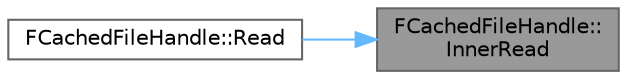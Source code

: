 digraph "FCachedFileHandle::InnerRead"
{
 // INTERACTIVE_SVG=YES
 // LATEX_PDF_SIZE
  bgcolor="transparent";
  edge [fontname=Helvetica,fontsize=10,labelfontname=Helvetica,labelfontsize=10];
  node [fontname=Helvetica,fontsize=10,shape=box,height=0.2,width=0.4];
  rankdir="RL";
  Node1 [id="Node000001",label="FCachedFileHandle::\lInnerRead",height=0.2,width=0.4,color="gray40", fillcolor="grey60", style="filled", fontcolor="black",tooltip=" "];
  Node1 -> Node2 [id="edge1_Node000001_Node000002",dir="back",color="steelblue1",style="solid",tooltip=" "];
  Node2 [id="Node000002",label="FCachedFileHandle::Read",height=0.2,width=0.4,color="grey40", fillcolor="white", style="filled",URL="$d3/d7b/classFCachedFileHandle.html#aece6aa1c1d1352c449b3e8d74b0d8f9d",tooltip="Read bytes from the file."];
}
